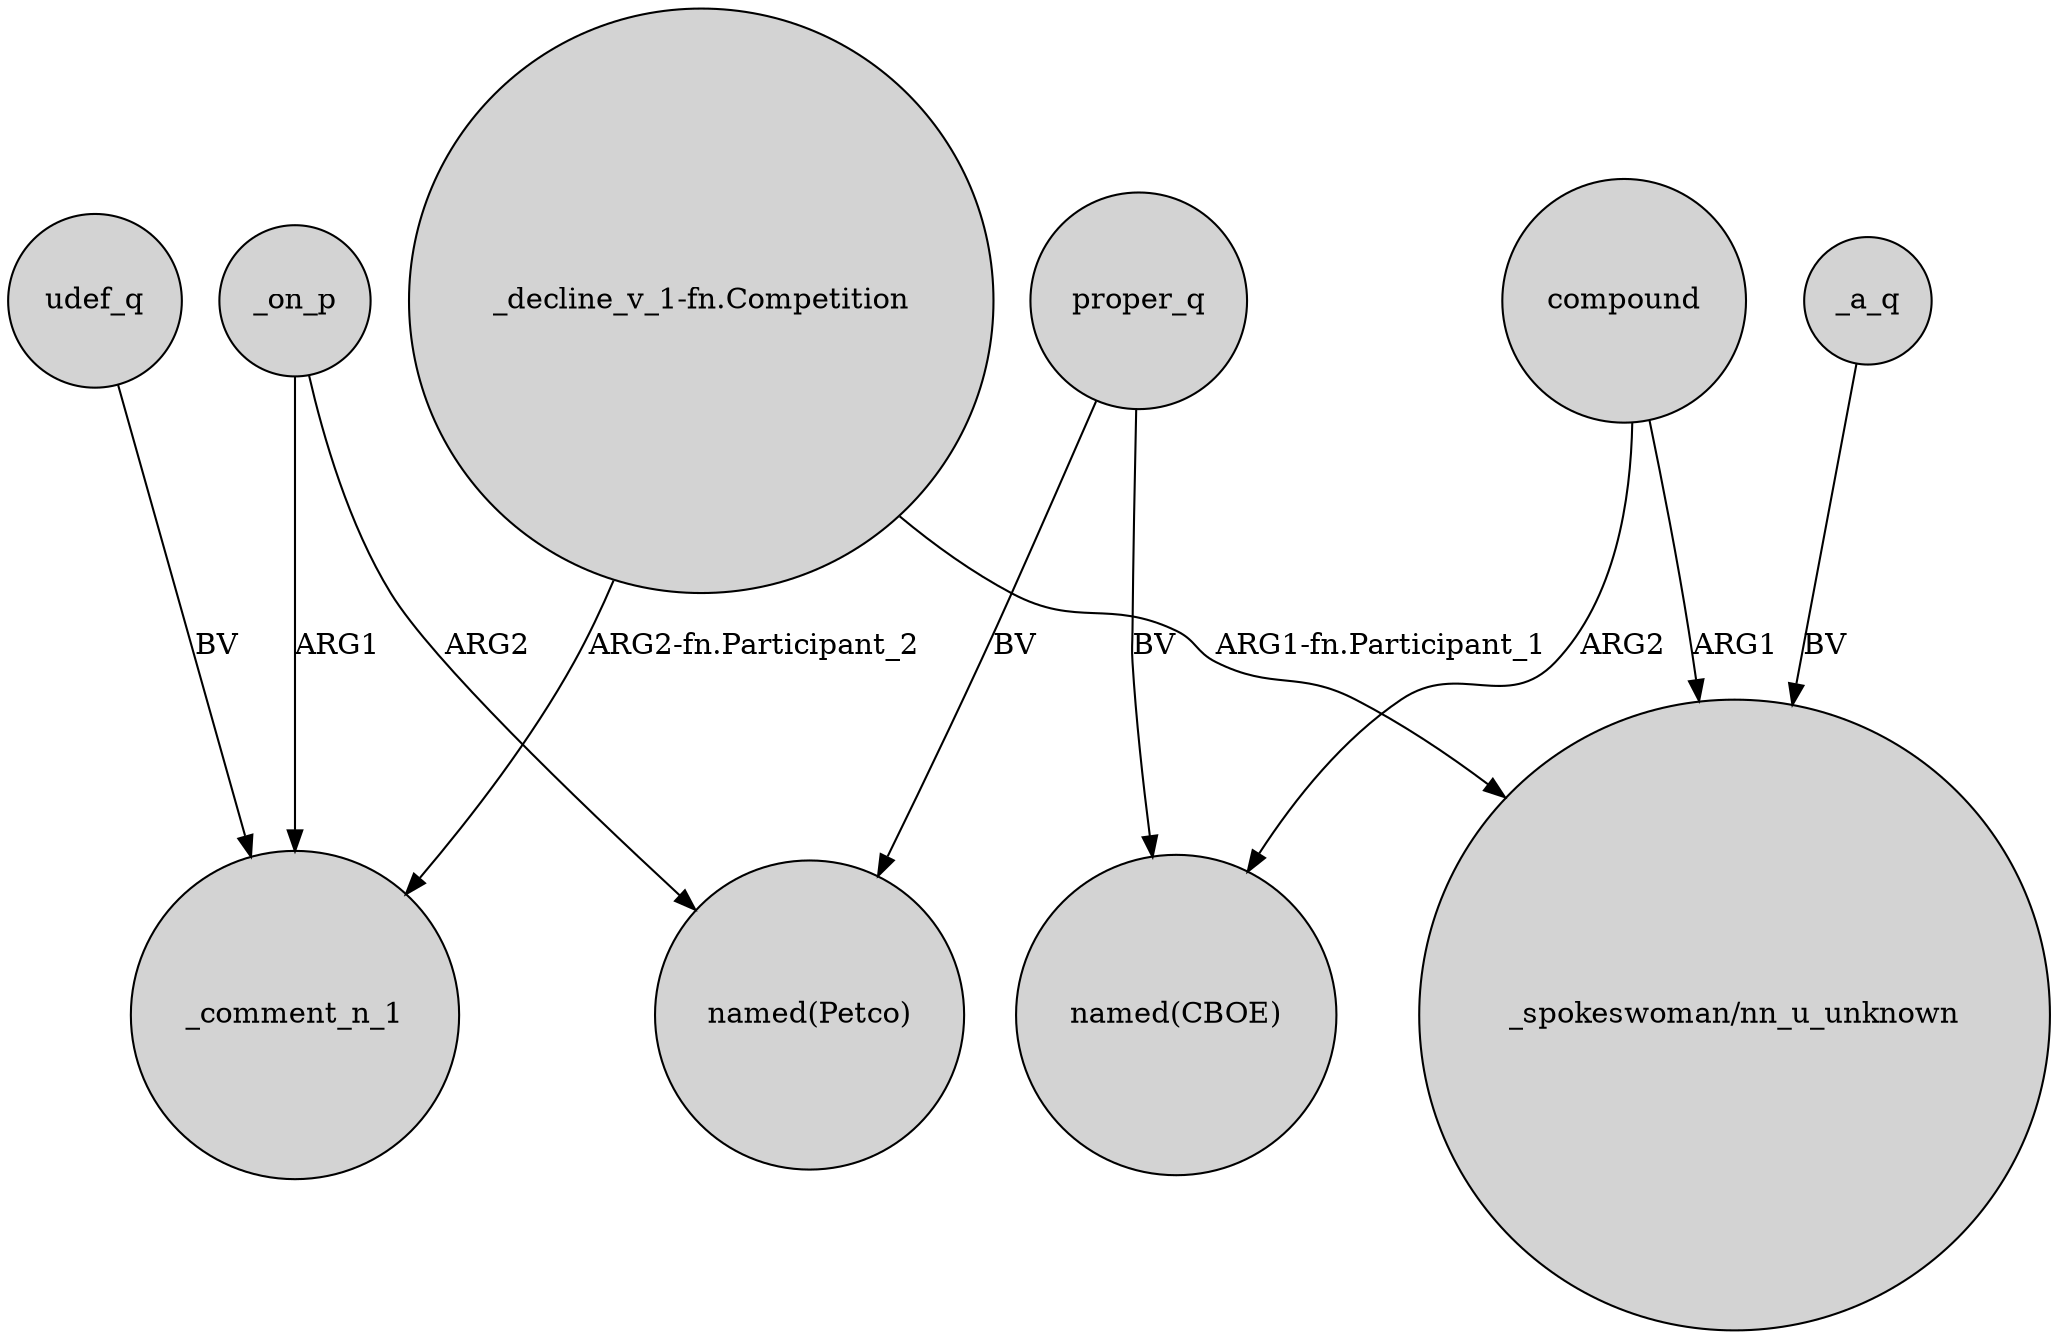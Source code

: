 digraph {
	node [shape=circle style=filled]
	"_decline_v_1-fn.Competition" -> _comment_n_1 [label="ARG2-fn.Participant_2"]
	_on_p -> "named(Petco)" [label=ARG2]
	compound -> "_spokeswoman/nn_u_unknown" [label=ARG1]
	proper_q -> "named(CBOE)" [label=BV]
	_on_p -> _comment_n_1 [label=ARG1]
	udef_q -> _comment_n_1 [label=BV]
	"_decline_v_1-fn.Competition" -> "_spokeswoman/nn_u_unknown" [label="ARG1-fn.Participant_1"]
	_a_q -> "_spokeswoman/nn_u_unknown" [label=BV]
	compound -> "named(CBOE)" [label=ARG2]
	proper_q -> "named(Petco)" [label=BV]
}
